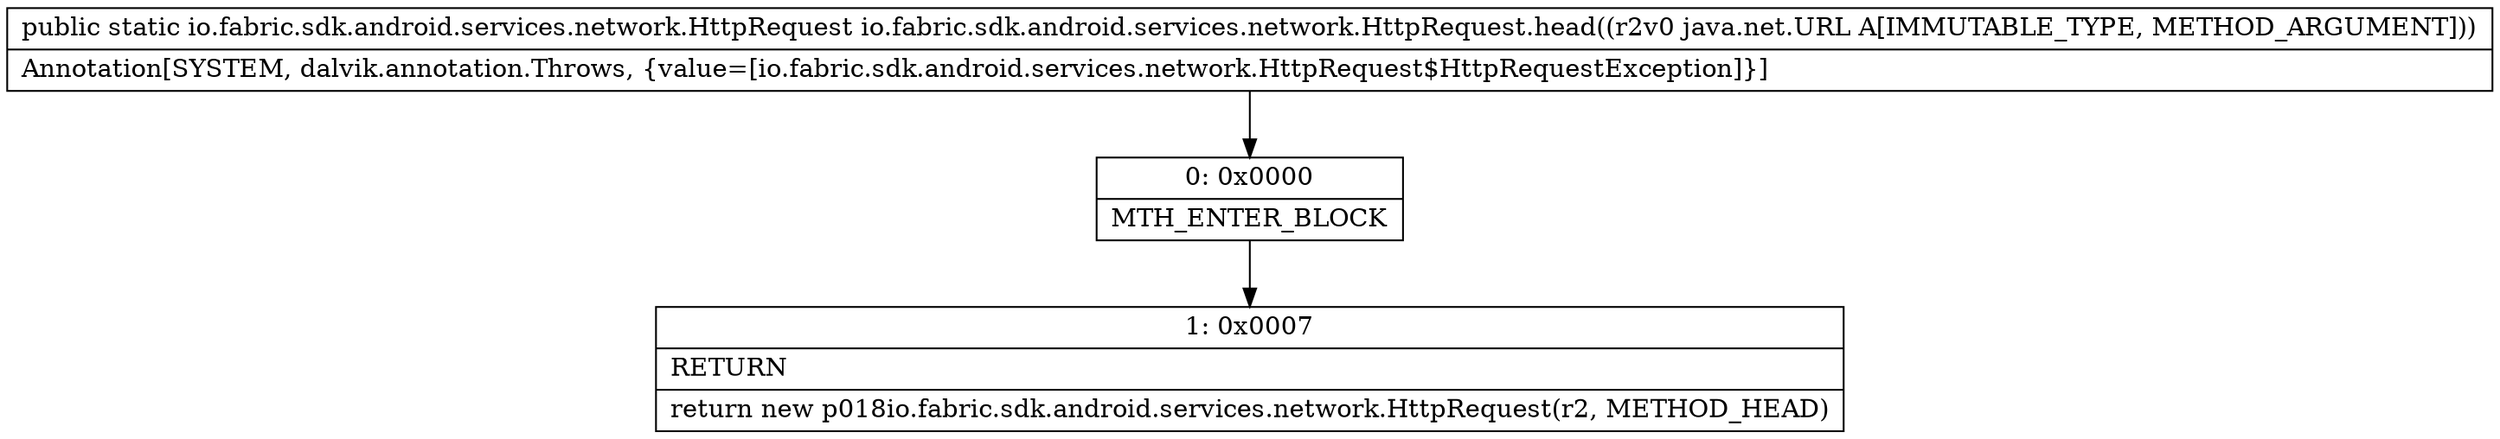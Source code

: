 digraph "CFG forio.fabric.sdk.android.services.network.HttpRequest.head(Ljava\/net\/URL;)Lio\/fabric\/sdk\/android\/services\/network\/HttpRequest;" {
Node_0 [shape=record,label="{0\:\ 0x0000|MTH_ENTER_BLOCK\l}"];
Node_1 [shape=record,label="{1\:\ 0x0007|RETURN\l|return new p018io.fabric.sdk.android.services.network.HttpRequest(r2, METHOD_HEAD)\l}"];
MethodNode[shape=record,label="{public static io.fabric.sdk.android.services.network.HttpRequest io.fabric.sdk.android.services.network.HttpRequest.head((r2v0 java.net.URL A[IMMUTABLE_TYPE, METHOD_ARGUMENT]))  | Annotation[SYSTEM, dalvik.annotation.Throws, \{value=[io.fabric.sdk.android.services.network.HttpRequest$HttpRequestException]\}]\l}"];
MethodNode -> Node_0;
Node_0 -> Node_1;
}


